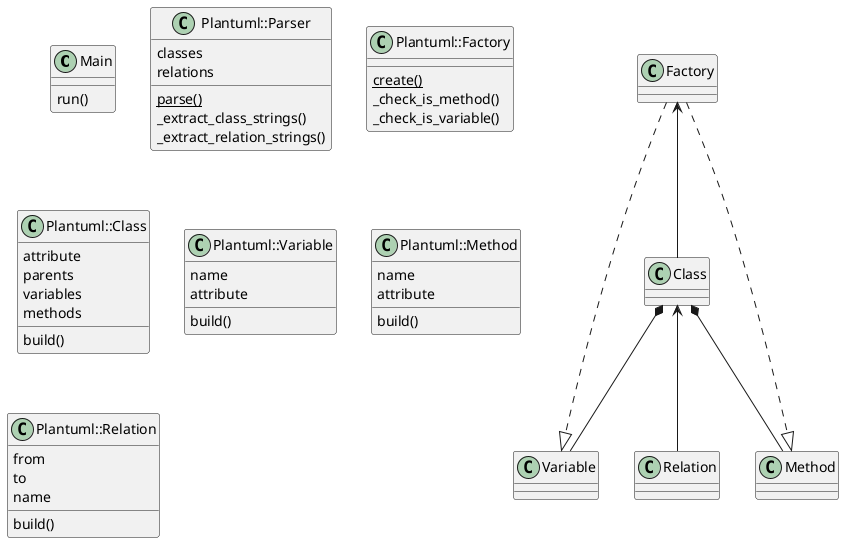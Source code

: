 @startuml

class Main {
  run()
}

class Plantuml::Parser {
  classes
  relations
  {static} parse()
  _extract_class_strings()
  _extract_relation_strings()
}

class Plantuml::Factory {
  {static} create()
  _check_is_method()
  _check_is_variable()
}

class Plantuml::Class {
  attribute
  parents
  variables
  methods
  build()
}

class Plantuml::Variable {
  name
  attribute
  build()
}

class Plantuml::Method {
  name
  attribute
  build()
}

class Plantuml::Relation {
  from
  to
  name
  build()
}

Class *-- Variable
Class *-- Method
Class <-- Relation
Factory <-- Class
Factory ..|> Variable
Factory ..|> Method

@enduml
